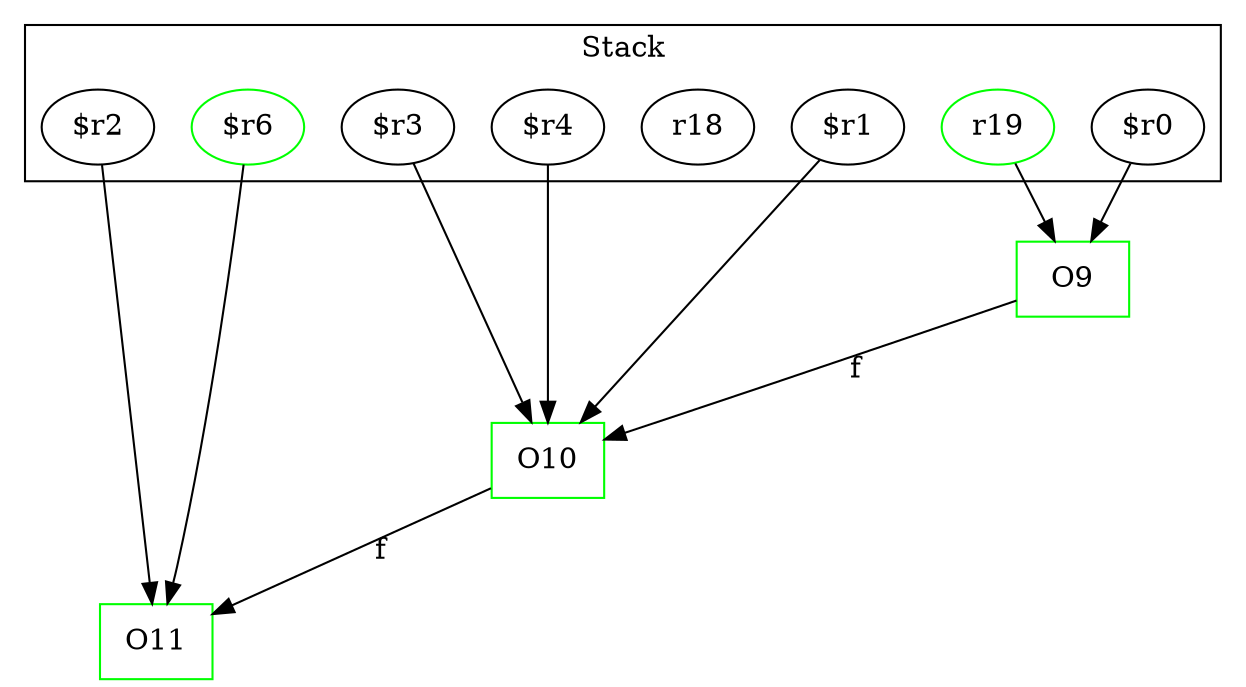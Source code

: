 digraph sample {
  rankDir="LR";
  subgraph cluster_0 {
    label="Stack"
    "$r1"; "$r2"; "$r0"; "r18"; "r19"; "$r6"; "$r3"; "$r4"; 
  }
  "$r1" -> { O10 };
  "$r2" -> { O11 };
  "$r0" -> { O9 };
  "r18" -> { };
  "r19" -> { O9 };
  "$r6" -> { O11 };
  "$r3" -> { O10 };
  "$r4" -> { O10 };
  O9[shape=box];
  O11[shape=box];
  O10[shape=box];
  O9 -> O10[label="f", weight="0.2"]
  O10 -> O11[label="f", weight="0.2"]
  "r19"[color="green"];
  O9[color="green"];
  "$r6"[color="green"];
  O11[color="green"];
  O10[color="green"];
}
